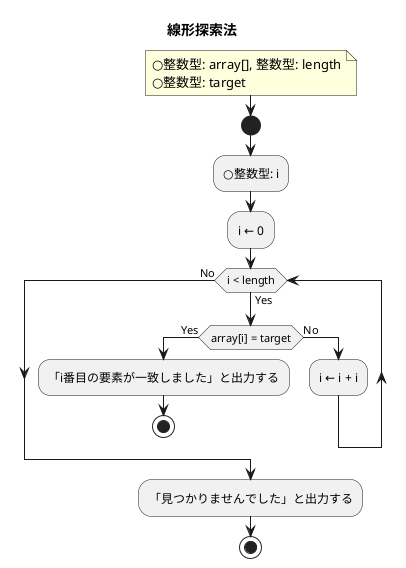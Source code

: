 @startuml
title 線形探索法

note
    ○整数型: array[], 整数型: length
    ○整数型: target
end note

start

:○整数型: i;
:i ← 0;

while (i < length) is (Yes)
    if (array[i] = target) then (Yes)
        :「i番目の要素が一致しました」と出力する;
        stop
    else (No)
        :i ← i + i;
    endif
endwhile (No)

:「見つかりませんでした」と出力する;
stop
@enduml

